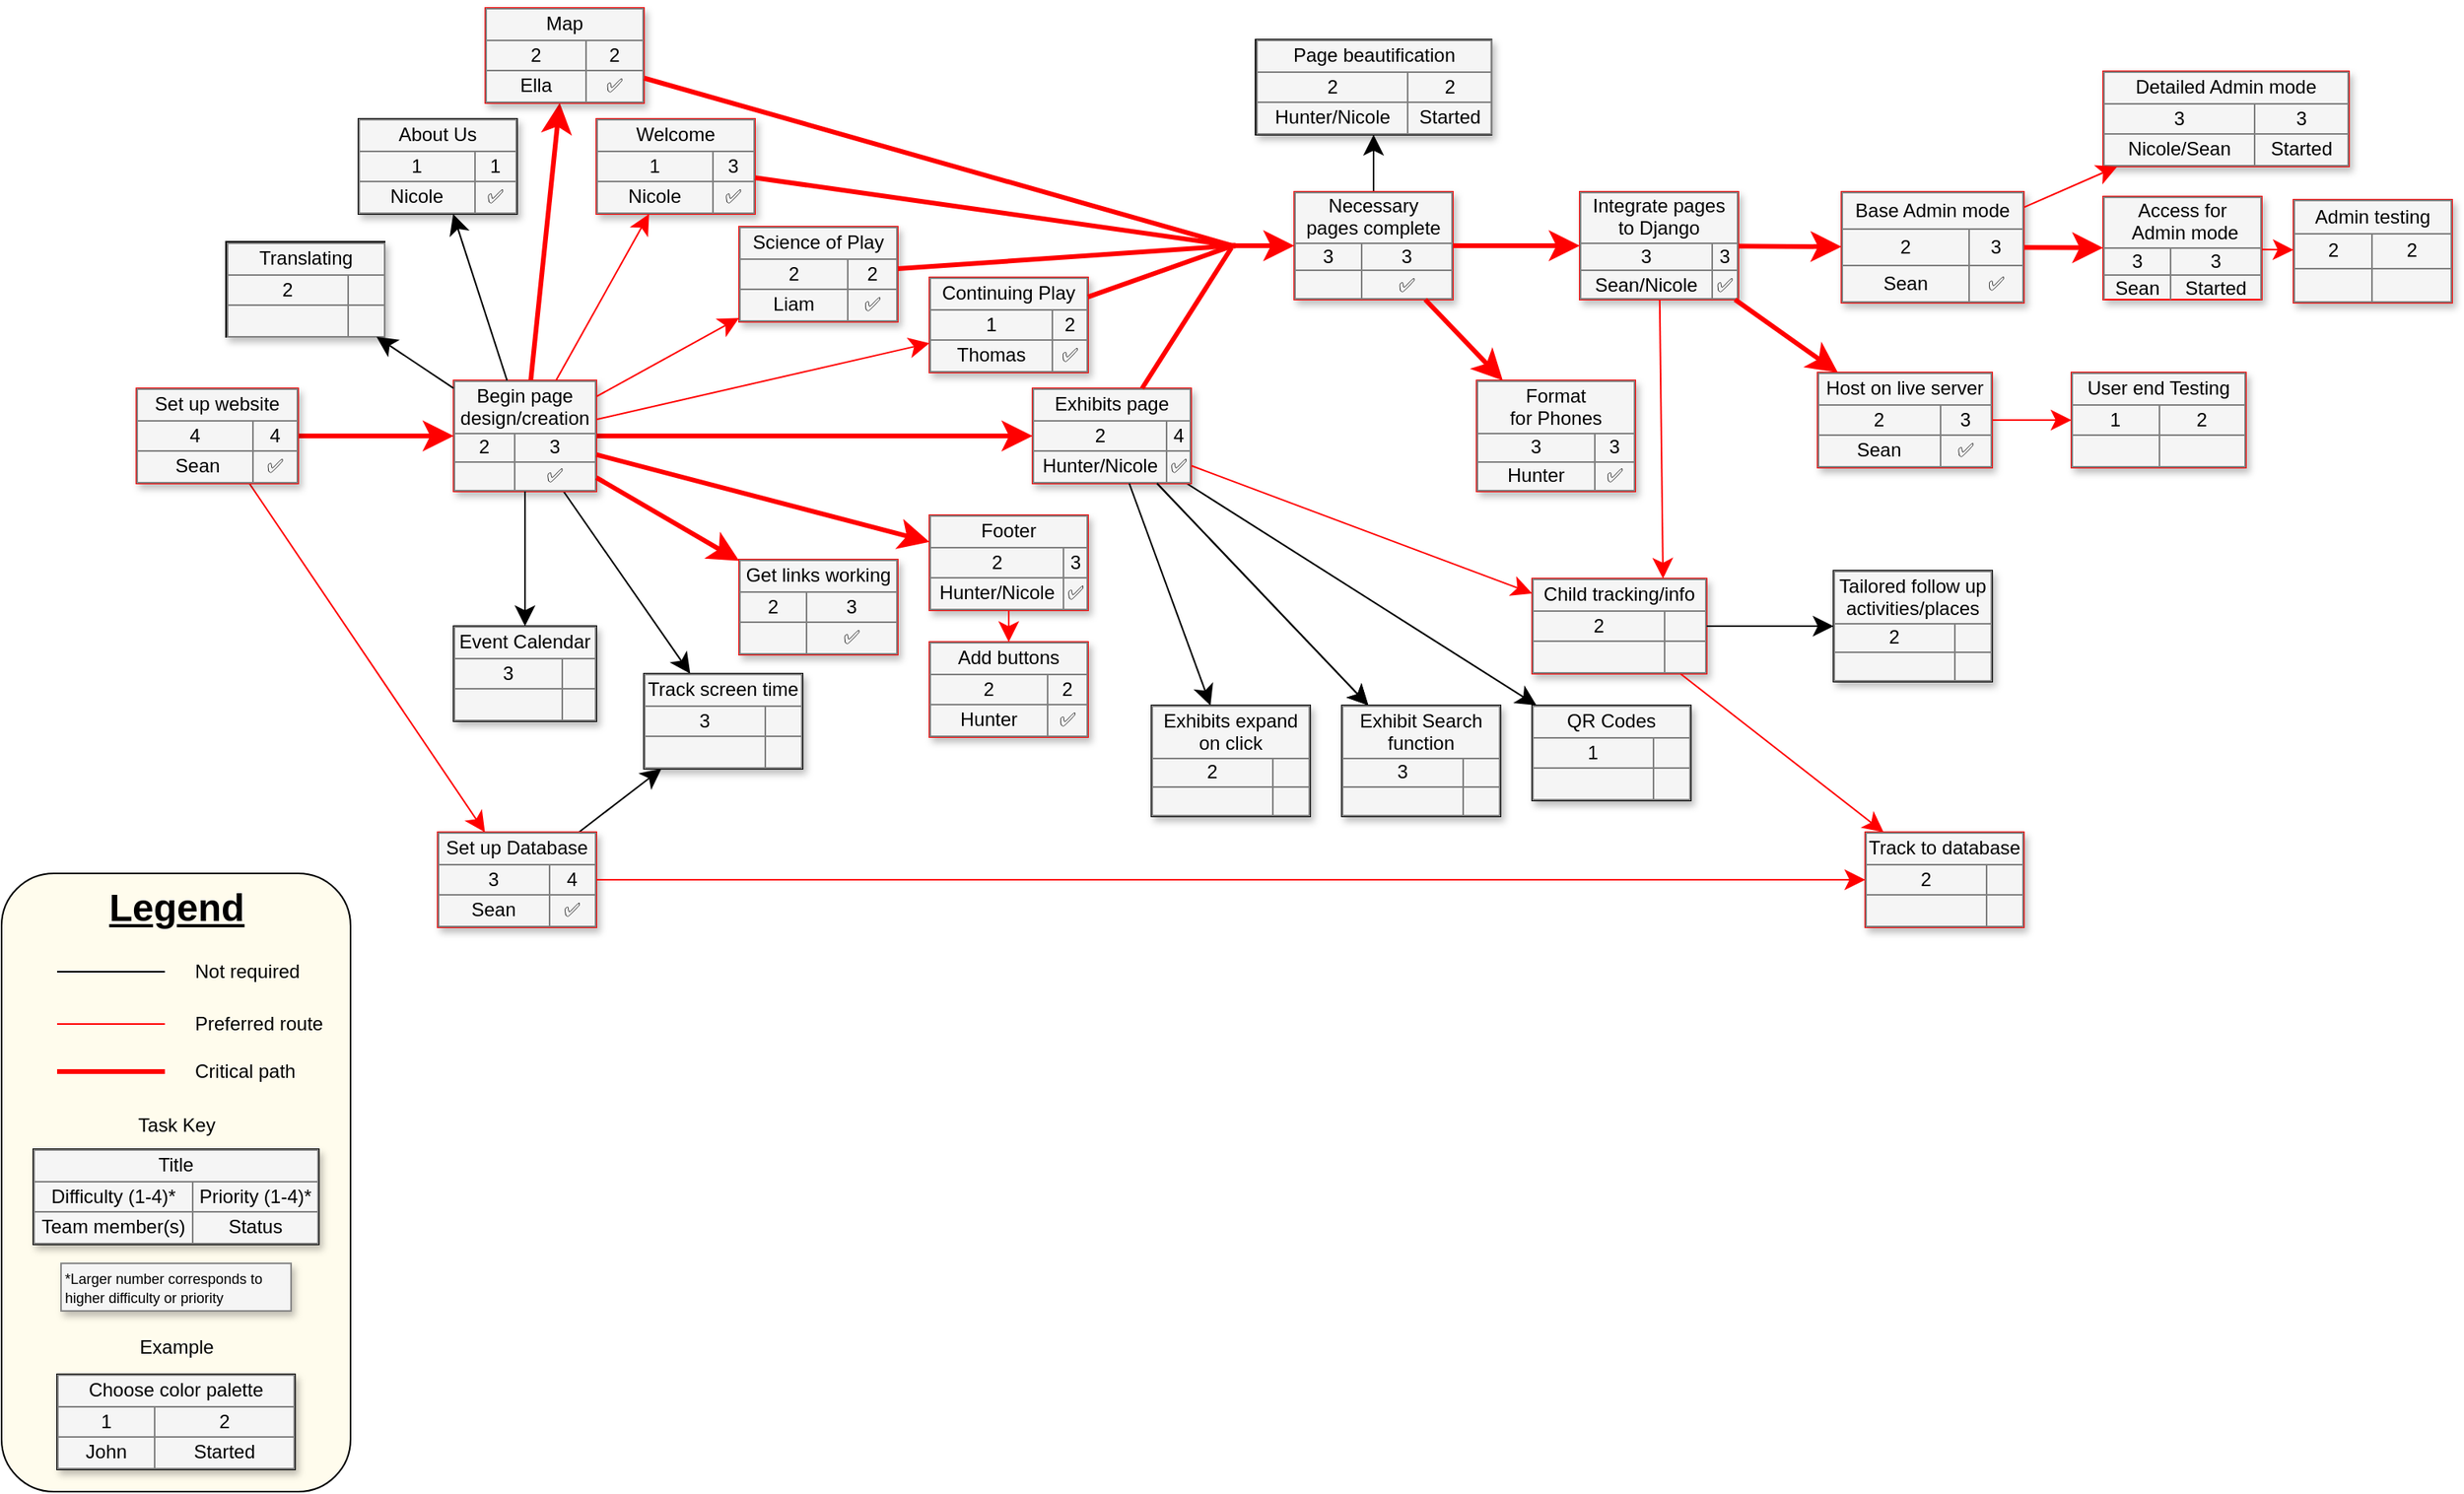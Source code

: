 <mxfile version="24.2.3" type="github">
  <diagram name="Page-1" id="J03XFwXeaJ3_T0vlT2W6">
    <mxGraphModel dx="547" dy="586" grid="1" gridSize="10" guides="1" tooltips="1" connect="1" arrows="1" fold="1" page="1" pageScale="1" pageWidth="850" pageHeight="1100" math="0" shadow="0">
      <root>
        <mxCell id="0" />
        <mxCell id="1" parent="0" />
        <mxCell id="cztaLKPqADx7str14Wku-48" value="" style="rounded=1;whiteSpace=wrap;html=1;fillColor=#FFFCED;shadow=0;" parent="1" vertex="1">
          <mxGeometry x="15" y="706" width="220" height="390" as="geometry" />
        </mxCell>
        <mxCell id="STabTnl1CdR23ZgxqfIc-59" style="edgeStyle=none;curved=1;html=1;startSize=10;endArrow=classic;endFill=1;endSize=10;strokeColor=#FF0000;strokeWidth=3;fontSize=12;" parent="1" source="STabTnl1CdR23ZgxqfIc-61" target="STabTnl1CdR23ZgxqfIc-80" edge="1">
          <mxGeometry relative="1" as="geometry" />
        </mxCell>
        <mxCell id="STabTnl1CdR23ZgxqfIc-60" style="edgeStyle=none;curved=1;html=1;startSize=10;endArrow=classic;endFill=1;endSize=10;strokeWidth=1;fontSize=12;strokeColor=#FF0000;" parent="1" source="STabTnl1CdR23ZgxqfIc-61" target="STabTnl1CdR23ZgxqfIc-83" edge="1">
          <mxGeometry relative="1" as="geometry" />
        </mxCell>
        <mxCell id="STabTnl1CdR23ZgxqfIc-61" value="&lt;table border=&quot;1&quot; width=&quot;100%&quot; style=&quot;width: 100% ; height: 100% ; border-collapse: collapse&quot;&gt;&lt;tbody&gt;&lt;tr&gt;&lt;td colspan=&quot;2&quot; align=&quot;center&quot;&gt;&lt;font style=&quot;font-size: 12px;&quot;&gt;Set up website&lt;/font&gt;&lt;/td&gt;&lt;/tr&gt;&lt;tr&gt;&lt;td align=&quot;center&quot;&gt;4&lt;/td&gt;&lt;td align=&quot;center&quot;&gt;4&lt;br&gt;&lt;/td&gt;&lt;/tr&gt;&lt;tr&gt;&lt;td align=&quot;center&quot;&gt;&amp;nbsp;Sean&lt;/td&gt;&lt;td align=&quot;center&quot;&gt;✅&lt;/td&gt;&lt;/tr&gt;&lt;/tbody&gt;&lt;/table&gt;" style="text;html=1;strokeColor=#FF0000;fillColor=#f5f5f5;overflow=fill;rounded=0;shadow=1;fontSize=12;align=center;" parent="1" vertex="1">
          <mxGeometry x="100" y="400" width="102" height="60" as="geometry" />
        </mxCell>
        <mxCell id="STabTnl1CdR23ZgxqfIc-62" style="edgeStyle=none;curved=1;html=1;startSize=10;endArrow=classic;endFill=1;endSize=10;strokeColor=#FF0000;strokeWidth=1;fontSize=12;" parent="1" edge="1">
          <mxGeometry relative="1" as="geometry">
            <mxPoint x="1512" y="970" as="targetPoint" />
          </mxGeometry>
        </mxCell>
        <mxCell id="STabTnl1CdR23ZgxqfIc-64" style="edgeStyle=none;curved=1;html=1;startSize=10;endArrow=classic;endFill=1;endSize=10;strokeColor=#FF0000;strokeWidth=1;fontSize=12;" parent="1" edge="1">
          <mxGeometry relative="1" as="geometry">
            <mxPoint x="1512" y="828" as="targetPoint" />
          </mxGeometry>
        </mxCell>
        <mxCell id="STabTnl1CdR23ZgxqfIc-67" style="edgeStyle=none;curved=1;html=1;startSize=10;endArrow=classic;endFill=1;endSize=10;strokeColor=#FF0000;strokeWidth=1;fontSize=12;" parent="1" edge="1">
          <mxGeometry relative="1" as="geometry">
            <mxPoint x="1512" y="656" as="targetPoint" />
          </mxGeometry>
        </mxCell>
        <mxCell id="STabTnl1CdR23ZgxqfIc-72" value="&lt;table border=&quot;1&quot; width=&quot;100%&quot; style=&quot;width: 100% ; height: 100% ; border-collapse: collapse&quot;&gt;&lt;tbody&gt;&lt;tr&gt;&lt;td colspan=&quot;2&quot; align=&quot;center&quot;&gt;Track screen time&lt;/td&gt;&lt;/tr&gt;&lt;tr&gt;&lt;td align=&quot;center&quot;&gt;3&lt;/td&gt;&lt;td align=&quot;center&quot;&gt;&lt;/td&gt;&lt;/tr&gt;&lt;tr&gt;&lt;td align=&quot;center&quot;&gt;&lt;/td&gt;&lt;td align=&quot;center&quot;&gt;&lt;br&gt;&lt;/td&gt;&lt;/tr&gt;&lt;/tbody&gt;&lt;/table&gt;" style="text;html=1;strokeColor=#000000;fillColor=#f5f5f5;overflow=fill;rounded=0;shadow=1;fontSize=12;align=center;" parent="1" vertex="1">
          <mxGeometry x="420" y="580" width="100" height="60" as="geometry" />
        </mxCell>
        <mxCell id="STabTnl1CdR23ZgxqfIc-73" style="edgeStyle=none;curved=1;html=1;startSize=10;endArrow=classic;endFill=1;endSize=10;strokeColor=#000000;strokeWidth=1;fontSize=12;" parent="1" source="STabTnl1CdR23ZgxqfIc-74" target="STabTnl1CdR23ZgxqfIc-96" edge="1">
          <mxGeometry relative="1" as="geometry" />
        </mxCell>
        <mxCell id="STabTnl1CdR23ZgxqfIc-74" value="&lt;table border=&quot;1&quot; width=&quot;100%&quot; style=&quot;width: 100% ; height: 100% ; border-collapse: collapse&quot;&gt;&lt;tbody&gt;&lt;tr&gt;&lt;td colspan=&quot;2&quot; align=&quot;center&quot;&gt;Exhibits page&lt;/td&gt;&lt;/tr&gt;&lt;tr&gt;&lt;td align=&quot;center&quot;&gt;2&lt;/td&gt;&lt;td align=&quot;center&quot;&gt;4&lt;/td&gt;&lt;/tr&gt;&lt;tr&gt;&lt;td align=&quot;center&quot;&gt;Hunter/Nicole&lt;/td&gt;&lt;td align=&quot;center&quot;&gt;✅&lt;br&gt;&lt;/td&gt;&lt;/tr&gt;&lt;/tbody&gt;&lt;/table&gt;" style="text;html=1;strokeColor=#FF0000;fillColor=#f5f5f5;overflow=fill;rounded=0;shadow=1;fontSize=12;align=center;" parent="1" vertex="1">
          <mxGeometry x="665" y="400" width="100" height="60" as="geometry" />
        </mxCell>
        <mxCell id="STabTnl1CdR23ZgxqfIc-75" value="&lt;table border=&quot;1&quot; width=&quot;100%&quot; style=&quot;width: 100% ; height: 100% ; border-collapse: collapse&quot;&gt;&lt;tbody&gt;&lt;tr&gt;&lt;td colspan=&quot;2&quot; align=&quot;center&quot;&gt;Access for&lt;br&gt;&amp;nbsp;Admin mode&lt;br&gt;&lt;/td&gt;&lt;/tr&gt;&lt;tr&gt;&lt;td align=&quot;center&quot;&gt;3&lt;br&gt;&lt;/td&gt;&lt;td align=&quot;center&quot;&gt;3&lt;br&gt;&lt;/td&gt;&lt;/tr&gt;&lt;tr&gt;&lt;td align=&quot;center&quot;&gt;Sean&lt;/td&gt;&lt;td align=&quot;center&quot;&gt;Started&lt;br&gt;&lt;/td&gt;&lt;/tr&gt;&lt;/tbody&gt;&lt;/table&gt;" style="text;html=1;strokeColor=#FF0000;fillColor=#f5f5f5;overflow=fill;rounded=0;shadow=1;fontSize=12;align=center;" parent="1" vertex="1">
          <mxGeometry x="1340" y="279" width="100" height="65" as="geometry" />
        </mxCell>
        <mxCell id="STabTnl1CdR23ZgxqfIc-76" style="edgeStyle=none;curved=1;html=1;startSize=10;endArrow=classic;endFill=1;endSize=10;strokeColor=#FF0000;strokeWidth=3;fontSize=12;" parent="1" source="STabTnl1CdR23ZgxqfIc-80" target="STabTnl1CdR23ZgxqfIc-85" edge="1">
          <mxGeometry relative="1" as="geometry" />
        </mxCell>
        <mxCell id="STabTnl1CdR23ZgxqfIc-77" style="edgeStyle=none;curved=1;html=1;startSize=10;endArrow=classic;endFill=1;endSize=10;strokeColor=#FF0000;strokeWidth=3;fontSize=12;" parent="1" source="STabTnl1CdR23ZgxqfIc-80" target="STabTnl1CdR23ZgxqfIc-74" edge="1">
          <mxGeometry relative="1" as="geometry">
            <mxPoint x="527" y="797.751" as="sourcePoint" />
          </mxGeometry>
        </mxCell>
        <mxCell id="STabTnl1CdR23ZgxqfIc-79" style="edgeStyle=none;curved=1;html=1;startSize=10;endArrow=classic;endFill=1;endSize=10;strokeWidth=1;fontSize=12;strokeColor=#000000;" parent="1" source="STabTnl1CdR23ZgxqfIc-80" target="STabTnl1CdR23ZgxqfIc-72" edge="1">
          <mxGeometry relative="1" as="geometry" />
        </mxCell>
        <mxCell id="STabTnl1CdR23ZgxqfIc-80" value="&lt;table border=&quot;1&quot; width=&quot;100%&quot; style=&quot;width: 100% ; height: 100% ; border-collapse: collapse&quot;&gt;&lt;tbody&gt;&lt;tr&gt;&lt;td colspan=&quot;2&quot; align=&quot;center&quot;&gt;Begin page &lt;br&gt;design/creation&lt;/td&gt;&lt;/tr&gt;&lt;tr&gt;&lt;td align=&quot;center&quot;&gt;2&lt;br&gt;&lt;/td&gt;&lt;td align=&quot;center&quot;&gt;3&lt;br&gt;&lt;/td&gt;&lt;/tr&gt;&lt;tr&gt;&lt;td align=&quot;center&quot;&gt;&lt;/td&gt;&lt;td align=&quot;center&quot;&gt;✅&lt;br&gt;&lt;/td&gt;&lt;/tr&gt;&lt;/tbody&gt;&lt;/table&gt;" style="text;html=1;strokeColor=#FF0000;fillColor=#f5f5f5;overflow=fill;rounded=0;shadow=1;fontSize=12;align=center;" parent="1" vertex="1">
          <mxGeometry x="300" y="395" width="90" height="70" as="geometry" />
        </mxCell>
        <mxCell id="STabTnl1CdR23ZgxqfIc-82" style="edgeStyle=none;curved=1;html=1;startSize=10;endArrow=classic;endFill=1;endSize=10;strokeWidth=1;fontSize=12;strokeColor=#000000;" parent="1" source="STabTnl1CdR23ZgxqfIc-83" target="STabTnl1CdR23ZgxqfIc-72" edge="1">
          <mxGeometry relative="1" as="geometry" />
        </mxCell>
        <mxCell id="STabTnl1CdR23ZgxqfIc-83" value="&lt;table border=&quot;1&quot; width=&quot;100%&quot; style=&quot;width: 100% ; height: 100% ; border-collapse: collapse&quot;&gt;&lt;tbody&gt;&lt;tr&gt;&lt;td colspan=&quot;2&quot; align=&quot;center&quot;&gt;Set up Database&lt;/td&gt;&lt;/tr&gt;&lt;tr&gt;&lt;td align=&quot;center&quot;&gt;3&lt;/td&gt;&lt;td align=&quot;center&quot;&gt;4&lt;br&gt;&lt;/td&gt;&lt;/tr&gt;&lt;tr&gt;&lt;td align=&quot;center&quot;&gt;Sean&lt;br&gt;&lt;/td&gt;&lt;td align=&quot;center&quot;&gt;✅&lt;/td&gt;&lt;/tr&gt;&lt;/tbody&gt;&lt;/table&gt;" style="text;html=1;strokeColor=#FF0000;fillColor=#f5f5f5;overflow=fill;rounded=0;shadow=1;fontSize=12;align=center;" parent="1" vertex="1">
          <mxGeometry x="290" y="680" width="100" height="60" as="geometry" />
        </mxCell>
        <mxCell id="STabTnl1CdR23ZgxqfIc-84" style="edgeStyle=none;curved=1;html=1;startSize=10;endArrow=classic;endFill=1;endSize=10;strokeColor=#000000;strokeWidth=1;fontSize=12;" parent="1" source="cztaLKPqADx7str14Wku-7" target="STabTnl1CdR23ZgxqfIc-94" edge="1">
          <mxGeometry relative="1" as="geometry" />
        </mxCell>
        <mxCell id="STabTnl1CdR23ZgxqfIc-85" value="&lt;table border=&quot;1&quot; width=&quot;100%&quot; style=&quot;width: 100% ; height: 100% ; border-collapse: collapse&quot;&gt;&lt;tbody&gt;&lt;tr&gt;&lt;td colspan=&quot;2&quot; align=&quot;center&quot;&gt;Map&lt;br&gt;&lt;/td&gt;&lt;/tr&gt;&lt;tr&gt;&lt;td align=&quot;center&quot;&gt;2&lt;/td&gt;&lt;td align=&quot;center&quot;&gt;2&lt;/td&gt;&lt;/tr&gt;&lt;tr&gt;&lt;td align=&quot;center&quot;&gt;Ella&lt;/td&gt;&lt;td align=&quot;center&quot;&gt;✅&lt;br&gt;&lt;/td&gt;&lt;/tr&gt;&lt;/tbody&gt;&lt;/table&gt;" style="text;html=1;strokeColor=#FF0000;fillColor=#f5f5f5;overflow=fill;rounded=0;shadow=1;fontSize=12;align=center;" parent="1" vertex="1">
          <mxGeometry x="320" y="160" width="100" height="60" as="geometry" />
        </mxCell>
        <mxCell id="STabTnl1CdR23ZgxqfIc-89" value="&lt;table border=&quot;1&quot; width=&quot;100%&quot; style=&quot;width: 100% ; height: 100% ; border-collapse: collapse&quot;&gt;&lt;tbody&gt;&lt;tr&gt;&lt;td colspan=&quot;2&quot; align=&quot;center&quot;&gt;Base Admin mode&lt;br&gt;&lt;/td&gt;&lt;/tr&gt;&lt;tr&gt;&lt;td align=&quot;center&quot;&gt;2&lt;br&gt;&lt;/td&gt;&lt;td align=&quot;center&quot;&gt;3&lt;/td&gt;&lt;/tr&gt;&lt;tr&gt;&lt;td align=&quot;center&quot;&gt;Sean&lt;br&gt;&lt;/td&gt;&lt;td align=&quot;center&quot;&gt;✅&lt;/td&gt;&lt;/tr&gt;&lt;/tbody&gt;&lt;/table&gt;" style="text;html=1;strokeColor=#FF0000;fillColor=#f5f5f5;overflow=fill;rounded=0;shadow=1;fontSize=12;align=center;" parent="1" vertex="1">
          <mxGeometry x="1175" y="276" width="115" height="70" as="geometry" />
        </mxCell>
        <mxCell id="STabTnl1CdR23ZgxqfIc-94" value="&lt;table border=&quot;1&quot; width=&quot;100%&quot; style=&quot;width: 100% ; height: 100% ; border-collapse: collapse&quot;&gt;&lt;tbody&gt;&lt;tr&gt;&lt;td colspan=&quot;2&quot; align=&quot;center&quot;&gt;&lt;font style=&quot;font-size: 12px&quot;&gt;Page beautification&lt;/font&gt;&lt;/td&gt;&lt;/tr&gt;&lt;tr&gt;&lt;td align=&quot;center&quot;&gt;2&lt;/td&gt;&lt;td align=&quot;center&quot;&gt;2&lt;/td&gt;&lt;/tr&gt;&lt;tr&gt;&lt;td align=&quot;center&quot;&gt;Hunter/Nicole&lt;/td&gt;&lt;td align=&quot;center&quot;&gt;Started&lt;br&gt;&lt;/td&gt;&lt;/tr&gt;&lt;/tbody&gt;&lt;/table&gt;" style="text;html=1;strokeColor=#000000;fillColor=#f5f5f5;overflow=fill;rounded=0;shadow=1;fontSize=12;align=center;" parent="1" vertex="1">
          <mxGeometry x="805.63" y="180" width="148.75" height="60" as="geometry" />
        </mxCell>
        <mxCell id="STabTnl1CdR23ZgxqfIc-96" value="&lt;table border=&quot;1&quot; width=&quot;100%&quot; style=&quot;width: 100% ; height: 100% ; border-collapse: collapse&quot;&gt;&lt;tbody&gt;&lt;tr&gt;&lt;td colspan=&quot;2&quot; align=&quot;center&quot;&gt;QR Codes&lt;/td&gt;&lt;/tr&gt;&lt;tr&gt;&lt;td align=&quot;center&quot;&gt;1&lt;/td&gt;&lt;td align=&quot;center&quot;&gt;&lt;br&gt;&lt;/td&gt;&lt;/tr&gt;&lt;tr&gt;&lt;td align=&quot;center&quot;&gt;&lt;/td&gt;&lt;td align=&quot;center&quot;&gt;&lt;br&gt;&lt;/td&gt;&lt;/tr&gt;&lt;/tbody&gt;&lt;/table&gt;" style="text;html=1;strokeColor=#000000;fillColor=#f5f5f5;overflow=fill;rounded=0;shadow=1;fontSize=12;align=center;" parent="1" vertex="1">
          <mxGeometry x="980" y="600" width="100" height="60" as="geometry" />
        </mxCell>
        <mxCell id="STabTnl1CdR23ZgxqfIc-99" style="edgeStyle=none;curved=1;html=1;startSize=10;endArrow=classic;endFill=1;endSize=10;strokeWidth=1;fontSize=12;" parent="1" edge="1">
          <mxGeometry relative="1" as="geometry">
            <mxPoint x="1012" y="1000" as="sourcePoint" />
          </mxGeometry>
        </mxCell>
        <mxCell id="STabTnl1CdR23ZgxqfIc-101" style="edgeStyle=none;curved=1;html=1;startSize=10;endArrow=classic;endFill=1;endSize=10;strokeWidth=1;fontSize=12;" parent="1" edge="1">
          <mxGeometry relative="1" as="geometry">
            <mxPoint x="1325" y="1000" as="sourcePoint" />
          </mxGeometry>
        </mxCell>
        <mxCell id="STabTnl1CdR23ZgxqfIc-109" value="" style="line;strokeWidth=1;html=1;rounded=1;fontSize=12;align=center;verticalAlign=middle;strokeColor=#FF0000;endFill=1;endArrow=classic;endSize=10;startSize=10;" parent="1" vertex="1">
          <mxGeometry x="50" y="796" width="68" height="10" as="geometry" />
        </mxCell>
        <mxCell id="STabTnl1CdR23ZgxqfIc-110" value="Preferred route" style="text;html=1;strokeColor=none;fillColor=none;align=left;verticalAlign=middle;whiteSpace=wrap;rounded=0;shadow=1;fontSize=12;" parent="1" vertex="1">
          <mxGeometry x="135" y="791" width="143" height="20" as="geometry" />
        </mxCell>
        <mxCell id="STabTnl1CdR23ZgxqfIc-114" value="&lt;table border=&quot;1&quot; width=&quot;100%&quot; style=&quot;width: 100% ; height: 100% ; border-collapse: collapse&quot;&gt;&lt;tbody&gt;&lt;tr&gt;&lt;td colspan=&quot;2&quot; align=&quot;center&quot;&gt;Child tracking/info&lt;/td&gt;&lt;/tr&gt;&lt;tr&gt;&lt;td align=&quot;center&quot;&gt;2&lt;/td&gt;&lt;td align=&quot;center&quot;&gt;&lt;br&gt;&lt;/td&gt;&lt;/tr&gt;&lt;tr&gt;&lt;td align=&quot;center&quot;&gt;&lt;/td&gt;&lt;td align=&quot;center&quot;&gt;&lt;br&gt;&lt;/td&gt;&lt;/tr&gt;&lt;/tbody&gt;&lt;/table&gt;" style="text;html=1;strokeColor=#FF0000;fillColor=#f5f5f5;overflow=fill;rounded=0;shadow=1;fontSize=12;align=center;" parent="1" vertex="1">
          <mxGeometry x="980" y="520" width="110" height="60" as="geometry" />
        </mxCell>
        <mxCell id="STabTnl1CdR23ZgxqfIc-116" value="&lt;table border=&quot;1&quot; width=&quot;100%&quot; style=&quot;width: 100% ; height: 100% ; border-collapse: collapse&quot;&gt;&lt;tbody&gt;&lt;tr&gt;&lt;td colspan=&quot;2&quot; align=&quot;center&quot;&gt;Tailored follow up &lt;br&gt;activities/places&lt;/td&gt;&lt;/tr&gt;&lt;tr&gt;&lt;td align=&quot;center&quot;&gt;2&lt;/td&gt;&lt;td align=&quot;center&quot;&gt;&lt;br&gt;&lt;/td&gt;&lt;/tr&gt;&lt;tr&gt;&lt;td align=&quot;center&quot;&gt;&lt;/td&gt;&lt;td align=&quot;center&quot;&gt;&lt;br&gt;&lt;/td&gt;&lt;/tr&gt;&lt;/tbody&gt;&lt;/table&gt;" style="text;html=1;strokeColor=#000000;fillColor=#f5f5f5;overflow=fill;rounded=0;shadow=1;fontSize=12;align=center;" parent="1" vertex="1">
          <mxGeometry x="1170" y="515" width="100" height="70" as="geometry" />
        </mxCell>
        <mxCell id="STabTnl1CdR23ZgxqfIc-117" style="edgeStyle=none;curved=1;html=1;startSize=10;endArrow=classic;endFill=1;endSize=10;strokeColor=#000000;strokeWidth=1;fontSize=12;" parent="1" source="STabTnl1CdR23ZgxqfIc-114" target="STabTnl1CdR23ZgxqfIc-116" edge="1">
          <mxGeometry relative="1" as="geometry">
            <mxPoint x="1036.5" y="702" as="sourcePoint" />
            <mxPoint x="1096.5" y="703" as="targetPoint" />
          </mxGeometry>
        </mxCell>
        <mxCell id="STabTnl1CdR23ZgxqfIc-124" style="edgeStyle=none;curved=1;html=1;startSize=10;endArrow=classic;endFill=1;endSize=10;strokeColor=#FF0000;strokeWidth=1;fontSize=12;" parent="1" source="STabTnl1CdR23ZgxqfIc-83" target="STabTnl1CdR23ZgxqfIc-125" edge="1">
          <mxGeometry relative="1" as="geometry">
            <mxPoint x="670" y="820" as="sourcePoint" />
            <mxPoint x="753" y="858" as="targetPoint" />
          </mxGeometry>
        </mxCell>
        <mxCell id="STabTnl1CdR23ZgxqfIc-125" value="&lt;table border=&quot;1&quot; width=&quot;100%&quot; style=&quot;width: 100% ; height: 100% ; border-collapse: collapse&quot;&gt;&lt;tbody&gt;&lt;tr&gt;&lt;td colspan=&quot;2&quot; align=&quot;center&quot;&gt;Track to database&lt;/td&gt;&lt;/tr&gt;&lt;tr&gt;&lt;td align=&quot;center&quot;&gt;2&lt;/td&gt;&lt;td align=&quot;center&quot;&gt;&lt;br&gt;&lt;/td&gt;&lt;/tr&gt;&lt;tr&gt;&lt;td align=&quot;center&quot;&gt;&lt;/td&gt;&lt;td align=&quot;center&quot;&gt;&lt;br&gt;&lt;/td&gt;&lt;/tr&gt;&lt;/tbody&gt;&lt;/table&gt;" style="text;html=1;strokeColor=#FF0000;fillColor=#f5f5f5;overflow=fill;rounded=0;shadow=1;fontSize=12;align=center;" parent="1" vertex="1">
          <mxGeometry x="1190" y="680" width="100" height="60" as="geometry" />
        </mxCell>
        <mxCell id="STabTnl1CdR23ZgxqfIc-126" style="edgeStyle=none;curved=1;html=1;startSize=10;endArrow=classic;endFill=1;endSize=10;strokeColor=#FF0000;strokeWidth=1;fontSize=12;" parent="1" source="STabTnl1CdR23ZgxqfIc-114" target="STabTnl1CdR23ZgxqfIc-125" edge="1">
          <mxGeometry relative="1" as="geometry">
            <mxPoint x="570" y="810" as="sourcePoint" />
            <mxPoint x="920" y="818" as="targetPoint" />
          </mxGeometry>
        </mxCell>
        <mxCell id="STabTnl1CdR23ZgxqfIc-128" value="&lt;table border=&quot;1&quot; width=&quot;100%&quot; style=&quot;width: 100% ; height: 100% ; border-collapse: collapse&quot;&gt;&lt;tbody&gt;&lt;tr&gt;&lt;td colspan=&quot;2&quot; align=&quot;center&quot;&gt;Welcome&lt;/td&gt;&lt;/tr&gt;&lt;tr&gt;&lt;td align=&quot;center&quot;&gt;1&lt;/td&gt;&lt;td align=&quot;center&quot;&gt;3&lt;/td&gt;&lt;/tr&gt;&lt;tr&gt;&lt;td align=&quot;center&quot;&gt;Nicole&lt;/td&gt;&lt;td align=&quot;center&quot;&gt;✅&lt;br&gt;&lt;/td&gt;&lt;/tr&gt;&lt;/tbody&gt;&lt;/table&gt;" style="text;html=1;strokeColor=#FF0000;fillColor=#f5f5f5;overflow=fill;rounded=0;shadow=1;fontSize=12;align=center;" parent="1" vertex="1">
          <mxGeometry x="390" y="230" width="100" height="60" as="geometry" />
        </mxCell>
        <mxCell id="STabTnl1CdR23ZgxqfIc-129" value="&lt;table border=&quot;1&quot; width=&quot;100%&quot; style=&quot;width: 100% ; height: 100% ; border-collapse: collapse&quot;&gt;&lt;tbody&gt;&lt;tr&gt;&lt;td colspan=&quot;2&quot; align=&quot;center&quot;&gt;About Us&lt;/td&gt;&lt;/tr&gt;&lt;tr&gt;&lt;td align=&quot;center&quot;&gt;1&lt;/td&gt;&lt;td align=&quot;center&quot;&gt;1&lt;/td&gt;&lt;/tr&gt;&lt;tr&gt;&lt;td align=&quot;center&quot;&gt;Nicole&lt;br&gt;&lt;/td&gt;&lt;td align=&quot;center&quot;&gt;✅&lt;/td&gt;&lt;/tr&gt;&lt;/tbody&gt;&lt;/table&gt;" style="text;html=1;strokeColor=#000000;fillColor=#f5f5f5;overflow=fill;rounded=0;shadow=1;fontSize=12;align=center;" parent="1" vertex="1">
          <mxGeometry x="240" y="230" width="100" height="60" as="geometry" />
        </mxCell>
        <mxCell id="STabTnl1CdR23ZgxqfIc-130" value="&lt;table border=&quot;1&quot; width=&quot;100%&quot; style=&quot;width: 100% ; height: 100% ; border-collapse: collapse&quot;&gt;&lt;tbody&gt;&lt;tr&gt;&lt;td colspan=&quot;2&quot; align=&quot;center&quot;&gt;Science of Play&lt;/td&gt;&lt;/tr&gt;&lt;tr&gt;&lt;td align=&quot;center&quot;&gt;2&lt;/td&gt;&lt;td align=&quot;center&quot;&gt;2&lt;/td&gt;&lt;/tr&gt;&lt;tr&gt;&lt;td align=&quot;center&quot;&gt;Liam&lt;/td&gt;&lt;td align=&quot;center&quot;&gt;✅&lt;/td&gt;&lt;/tr&gt;&lt;/tbody&gt;&lt;/table&gt;" style="text;html=1;strokeColor=#FF0000;fillColor=#f5f5f5;overflow=fill;rounded=0;shadow=1;fontSize=12;align=center;" parent="1" vertex="1">
          <mxGeometry x="480" y="298" width="100" height="60" as="geometry" />
        </mxCell>
        <mxCell id="STabTnl1CdR23ZgxqfIc-131" style="edgeStyle=none;curved=1;html=1;startSize=10;endArrow=classic;endFill=1;endSize=10;strokeColor=#FF0000;strokeWidth=1;fontSize=12;" parent="1" source="STabTnl1CdR23ZgxqfIc-80" target="STabTnl1CdR23ZgxqfIc-128" edge="1">
          <mxGeometry relative="1" as="geometry">
            <mxPoint x="560" y="382" as="sourcePoint" />
            <mxPoint x="830" y="260" as="targetPoint" />
          </mxGeometry>
        </mxCell>
        <mxCell id="STabTnl1CdR23ZgxqfIc-132" style="edgeStyle=none;curved=1;html=1;startSize=10;endArrow=classic;endFill=1;endSize=10;strokeColor=#FF0000;strokeWidth=1;fontSize=12;" parent="1" source="STabTnl1CdR23ZgxqfIc-80" target="STabTnl1CdR23ZgxqfIc-130" edge="1">
          <mxGeometry relative="1" as="geometry">
            <mxPoint x="640" y="412" as="sourcePoint" />
            <mxPoint x="910" y="290" as="targetPoint" />
          </mxGeometry>
        </mxCell>
        <mxCell id="STabTnl1CdR23ZgxqfIc-133" style="edgeStyle=none;curved=1;html=1;startSize=10;endArrow=classic;endFill=1;endSize=10;strokeColor=#000000;strokeWidth=1;fontSize=12;" parent="1" source="STabTnl1CdR23ZgxqfIc-80" target="STabTnl1CdR23ZgxqfIc-129" edge="1">
          <mxGeometry relative="1" as="geometry">
            <mxPoint x="631" y="432" as="sourcePoint" />
            <mxPoint x="901" y="310" as="targetPoint" />
          </mxGeometry>
        </mxCell>
        <mxCell id="STabTnl1CdR23ZgxqfIc-135" value="&lt;table border=&quot;1&quot; width=&quot;100%&quot; style=&quot;width: 100% ; height: 100% ; border-collapse: collapse&quot;&gt;&lt;tbody&gt;&lt;tr&gt;&lt;td colspan=&quot;2&quot; align=&quot;center&quot;&gt;Choose color palette&lt;br&gt;&lt;/td&gt;&lt;/tr&gt;&lt;tr&gt;&lt;td align=&quot;center&quot;&gt;&lt;font style=&quot;font-size: 12px;&quot;&gt;1&lt;/font&gt;&lt;/td&gt;&lt;td align=&quot;center&quot;&gt;2&lt;/td&gt;&lt;/tr&gt;&lt;tr&gt;&lt;td align=&quot;center&quot;&gt;John&lt;/td&gt;&lt;td align=&quot;center&quot;&gt;Started&lt;/td&gt;&lt;/tr&gt;&lt;/tbody&gt;&lt;/table&gt;" style="text;html=1;strokeColor=#000000;fillColor=#f5f5f5;overflow=fill;rounded=0;shadow=1;fontSize=12;align=center;" parent="1" vertex="1">
          <mxGeometry x="50" y="1022" width="150" height="60" as="geometry" />
        </mxCell>
        <mxCell id="STabTnl1CdR23ZgxqfIc-136" value="&lt;table border=&quot;1&quot; width=&quot;100%&quot; style=&quot;width: 100% ; height: 100% ; border-collapse: collapse&quot;&gt;&lt;tbody&gt;&lt;tr&gt;&lt;td colspan=&quot;2&quot; align=&quot;center&quot;&gt;&lt;font style=&quot;font-size: 12px;&quot;&gt;Title&lt;/font&gt;&lt;/td&gt;&lt;/tr&gt;&lt;tr&gt;&lt;td align=&quot;center&quot;&gt;Difficulty (1-4)*&lt;/td&gt;&lt;td align=&quot;center&quot;&gt;Priority (1-4)*&lt;br&gt;&lt;/td&gt;&lt;/tr&gt;&lt;tr&gt;&lt;td align=&quot;center&quot;&gt;Team member(s)&lt;br&gt;&lt;/td&gt;&lt;td align=&quot;center&quot;&gt;Status&lt;/td&gt;&lt;/tr&gt;&lt;/tbody&gt;&lt;/table&gt;" style="text;html=1;strokeColor=#000000;fillColor=#f5f5f5;overflow=fill;rounded=0;shadow=1;fontSize=12;align=center;" parent="1" vertex="1">
          <mxGeometry x="35" y="880" width="180" height="60" as="geometry" />
        </mxCell>
        <mxCell id="STabTnl1CdR23ZgxqfIc-140" value="" style="line;strokeWidth=3;html=1;rounded=1;fontSize=12;align=center;verticalAlign=middle;strokeColor=#FF0000;endFill=1;endArrow=classic;endSize=10;startSize=10;" parent="1" vertex="1">
          <mxGeometry x="50" y="826" width="68" height="10" as="geometry" />
        </mxCell>
        <mxCell id="STabTnl1CdR23ZgxqfIc-141" value="Critical path" style="text;html=1;strokeColor=none;fillColor=none;align=left;verticalAlign=middle;whiteSpace=wrap;rounded=0;shadow=1;fontSize=12;" parent="1" vertex="1">
          <mxGeometry x="135" y="821" width="143" height="20" as="geometry" />
        </mxCell>
        <mxCell id="STabTnl1CdR23ZgxqfIc-142" value="Task Key" style="text;html=1;align=center;verticalAlign=middle;resizable=0;points=[];autosize=1;strokeColor=none;fillColor=none;" parent="1" vertex="1">
          <mxGeometry x="90" y="850" width="70" height="30" as="geometry" />
        </mxCell>
        <mxCell id="STabTnl1CdR23ZgxqfIc-143" value="&lt;div&gt;Example&lt;/div&gt;" style="text;html=1;align=center;verticalAlign=middle;resizable=0;points=[];autosize=1;strokeColor=none;fillColor=none;" parent="1" vertex="1">
          <mxGeometry x="90" y="990" width="70" height="30" as="geometry" />
        </mxCell>
        <mxCell id="STabTnl1CdR23ZgxqfIc-144" value="&lt;font style=&quot;font-size: 24px;&quot;&gt;&lt;b style=&quot;&quot;&gt;&lt;u style=&quot;&quot;&gt;Legend&lt;/u&gt;&lt;/b&gt;&lt;/font&gt;" style="text;html=1;align=center;verticalAlign=middle;resizable=0;points=[];autosize=1;strokeColor=none;fillColor=none;" parent="1" vertex="1">
          <mxGeometry x="70" y="708" width="110" height="40" as="geometry" />
        </mxCell>
        <mxCell id="p2msKfVMwvJ68Cgiwytm-2" style="edgeStyle=none;curved=1;html=1;startSize=10;endArrow=classic;endFill=1;endSize=10;strokeColor=#000000;strokeWidth=1;fontSize=12;" parent="1" source="STabTnl1CdR23ZgxqfIc-74" target="p2msKfVMwvJ68Cgiwytm-1" edge="1">
          <mxGeometry relative="1" as="geometry">
            <mxPoint x="1022" y="611" as="sourcePoint" />
            <mxPoint x="1160" y="649" as="targetPoint" />
          </mxGeometry>
        </mxCell>
        <mxCell id="p2msKfVMwvJ68Cgiwytm-3" value="&lt;table border=&quot;1&quot; width=&quot;100%&quot; style=&quot;width: 100% ; height: 100% ; border-collapse: collapse&quot;&gt;&lt;tbody&gt;&lt;tr&gt;&lt;td colspan=&quot;2&quot; align=&quot;center&quot;&gt;Event Calendar&lt;/td&gt;&lt;/tr&gt;&lt;tr&gt;&lt;td align=&quot;center&quot;&gt;3&lt;/td&gt;&lt;td align=&quot;center&quot;&gt;&lt;/td&gt;&lt;/tr&gt;&lt;tr&gt;&lt;td align=&quot;center&quot;&gt;&lt;/td&gt;&lt;td align=&quot;center&quot;&gt;&lt;br&gt;&lt;/td&gt;&lt;/tr&gt;&lt;/tbody&gt;&lt;/table&gt;" style="text;html=1;strokeColor=#000000;fillColor=#f5f5f5;overflow=fill;rounded=0;shadow=1;fontSize=12;align=center;" parent="1" vertex="1">
          <mxGeometry x="300" y="550" width="90" height="60" as="geometry" />
        </mxCell>
        <mxCell id="p2msKfVMwvJ68Cgiwytm-4" style="edgeStyle=none;curved=1;html=1;startSize=10;endArrow=classic;endFill=1;endSize=10;strokeColor=#000000;strokeWidth=1;fontSize=12;" parent="1" source="STabTnl1CdR23ZgxqfIc-80" target="p2msKfVMwvJ68Cgiwytm-3" edge="1">
          <mxGeometry relative="1" as="geometry">
            <mxPoint x="441" y="530" as="sourcePoint" />
            <mxPoint x="635" y="569" as="targetPoint" />
          </mxGeometry>
        </mxCell>
        <mxCell id="p2msKfVMwvJ68Cgiwytm-5" value="&lt;table border=&quot;1&quot; width=&quot;100%&quot; style=&quot;width: 100% ; height: 100% ; border-collapse: collapse&quot;&gt;&lt;tbody&gt;&lt;tr&gt;&lt;td colspan=&quot;2&quot; align=&quot;center&quot;&gt;Translating&lt;/td&gt;&lt;/tr&gt;&lt;tr&gt;&lt;td align=&quot;center&quot;&gt;2&lt;/td&gt;&lt;td align=&quot;center&quot;&gt;&lt;/td&gt;&lt;/tr&gt;&lt;tr&gt;&lt;td align=&quot;center&quot;&gt;&lt;/td&gt;&lt;td align=&quot;center&quot;&gt;&lt;br&gt;&lt;/td&gt;&lt;/tr&gt;&lt;/tbody&gt;&lt;/table&gt;" style="text;html=1;strokeColor=#000000;fillColor=#f5f5f5;overflow=fill;rounded=0;shadow=1;fontSize=12;align=center;" parent="1" vertex="1">
          <mxGeometry x="156.5" y="307.5" width="100" height="60" as="geometry" />
        </mxCell>
        <mxCell id="p2msKfVMwvJ68Cgiwytm-6" style="edgeStyle=none;curved=1;html=1;startSize=10;endArrow=classic;endFill=1;endSize=10;strokeColor=#000000;strokeWidth=1;fontSize=12;" parent="1" source="STabTnl1CdR23ZgxqfIc-80" target="p2msKfVMwvJ68Cgiwytm-5" edge="1">
          <mxGeometry relative="1" as="geometry">
            <mxPoint x="465" y="472" as="sourcePoint" />
            <mxPoint x="500" y="570" as="targetPoint" />
          </mxGeometry>
        </mxCell>
        <mxCell id="Bn0t6OLcNYuDYAj3gmy4-3" value="&lt;table border=&quot;1&quot; width=&quot;100%&quot; style=&quot;width: 100% ; height: 100% ; border-collapse: collapse&quot;&gt;&lt;tbody&gt;&lt;tr&gt;&lt;td colspan=&quot;2&quot; align=&quot;center&quot;&gt;Exhibits expand &lt;br&gt;on click&lt;/td&gt;&lt;/tr&gt;&lt;tr&gt;&lt;td align=&quot;center&quot;&gt;2&lt;/td&gt;&lt;td align=&quot;center&quot;&gt;&lt;/td&gt;&lt;/tr&gt;&lt;tr&gt;&lt;td align=&quot;center&quot;&gt;&lt;/td&gt;&lt;td align=&quot;center&quot;&gt;&lt;br&gt;&lt;/td&gt;&lt;/tr&gt;&lt;/tbody&gt;&lt;/table&gt;" style="text;html=1;strokeColor=#000000;fillColor=#f5f5f5;overflow=fill;rounded=0;shadow=1;fontSize=12;align=center;" parent="1" vertex="1">
          <mxGeometry x="740" y="600" width="100" height="70" as="geometry" />
        </mxCell>
        <mxCell id="Bn0t6OLcNYuDYAj3gmy4-4" style="edgeStyle=none;curved=1;html=1;startSize=10;endArrow=classic;endFill=1;endSize=10;strokeColor=#000000;strokeWidth=1;fontSize=12;" parent="1" source="STabTnl1CdR23ZgxqfIc-74" target="Bn0t6OLcNYuDYAj3gmy4-3" edge="1">
          <mxGeometry relative="1" as="geometry">
            <mxPoint x="919" y="580" as="sourcePoint" />
            <mxPoint x="863" y="640" as="targetPoint" />
          </mxGeometry>
        </mxCell>
        <mxCell id="o-ijVbmVlNhzlEVQGX-q-1" value="&lt;table border=&quot;1&quot; width=&quot;100%&quot; style=&quot;width: 100% ; height: 100% ; border-collapse: collapse&quot;&gt;&lt;tbody&gt;&lt;tr&gt;&lt;td colspan=&quot;2&quot; align=&quot;center&quot;&gt;Continuing Play&lt;/td&gt;&lt;/tr&gt;&lt;tr&gt;&lt;td align=&quot;center&quot;&gt;1&lt;/td&gt;&lt;td align=&quot;center&quot;&gt;2&lt;/td&gt;&lt;/tr&gt;&lt;tr&gt;&lt;td align=&quot;center&quot;&gt;Thomas&lt;/td&gt;&lt;td align=&quot;center&quot;&gt;✅&lt;/td&gt;&lt;/tr&gt;&lt;/tbody&gt;&lt;/table&gt;" style="text;html=1;strokeColor=#FF0000;fillColor=#f5f5f5;overflow=fill;rounded=0;shadow=1;fontSize=12;align=center;" parent="1" vertex="1">
          <mxGeometry x="600" y="330" width="100" height="60" as="geometry" />
        </mxCell>
        <mxCell id="o-ijVbmVlNhzlEVQGX-q-2" style="edgeStyle=none;curved=1;html=1;startSize=10;endArrow=classic;endFill=1;endSize=10;strokeColor=#FF0000;strokeWidth=1;fontSize=12;" parent="1" source="STabTnl1CdR23ZgxqfIc-80" target="o-ijVbmVlNhzlEVQGX-q-1" edge="1">
          <mxGeometry relative="1" as="geometry">
            <mxPoint x="477" y="412" as="sourcePoint" />
            <mxPoint x="593" y="250" as="targetPoint" />
          </mxGeometry>
        </mxCell>
        <mxCell id="o-ijVbmVlNhzlEVQGX-q-3" value="&lt;table border=&quot;1&quot; width=&quot;100%&quot; style=&quot;width: 100% ; height: 100% ; border-collapse: collapse&quot;&gt;&lt;tbody&gt;&lt;tr&gt;&lt;td colspan=&quot;2&quot; align=&quot;center&quot;&gt;Get links working&lt;/td&gt;&lt;/tr&gt;&lt;tr&gt;&lt;td align=&quot;center&quot;&gt;2&lt;br&gt;&lt;/td&gt;&lt;td align=&quot;center&quot;&gt;3&lt;br&gt;&lt;/td&gt;&lt;/tr&gt;&lt;tr&gt;&lt;td align=&quot;center&quot;&gt;&lt;/td&gt;&lt;td align=&quot;center&quot;&gt;✅&lt;/td&gt;&lt;/tr&gt;&lt;/tbody&gt;&lt;/table&gt;" style="text;html=1;strokeColor=#FF0000;fillColor=#f5f5f5;overflow=fill;rounded=0;shadow=1;fontSize=12;align=center;" parent="1" vertex="1">
          <mxGeometry x="480" y="508" width="100" height="60" as="geometry" />
        </mxCell>
        <mxCell id="o-ijVbmVlNhzlEVQGX-q-5" value="&lt;table border=&quot;1&quot; width=&quot;100%&quot; style=&quot;width: 100% ; height: 100% ; border-collapse: collapse&quot;&gt;&lt;tbody&gt;&lt;tr&gt;&lt;td colspan=&quot;2&quot; align=&quot;center&quot;&gt;Format &lt;br&gt;for Phones&lt;/td&gt;&lt;/tr&gt;&lt;tr&gt;&lt;td align=&quot;center&quot;&gt;3&lt;/td&gt;&lt;td align=&quot;center&quot;&gt;3&lt;br&gt;&lt;/td&gt;&lt;/tr&gt;&lt;tr&gt;&lt;td align=&quot;center&quot;&gt;Hunter&lt;/td&gt;&lt;td align=&quot;center&quot;&gt;✅&lt;/td&gt;&lt;/tr&gt;&lt;/tbody&gt;&lt;/table&gt;" style="text;html=1;strokeColor=#FF0000;fillColor=#f5f5f5;overflow=fill;rounded=0;shadow=1;fontSize=12;align=center;" parent="1" vertex="1">
          <mxGeometry x="945" y="395" width="100" height="70" as="geometry" />
        </mxCell>
        <mxCell id="cztaLKPqADx7str14Wku-3" value="&lt;table border=&quot;1&quot; width=&quot;100%&quot; style=&quot;width: 100% ; height: 100% ; border-collapse: collapse&quot;&gt;&lt;tbody&gt;&lt;tr&gt;&lt;td colspan=&quot;2&quot; align=&quot;center&quot;&gt;Host on live server&lt;br&gt;&lt;/td&gt;&lt;/tr&gt;&lt;tr&gt;&lt;td align=&quot;center&quot;&gt;2&lt;/td&gt;&lt;td align=&quot;center&quot;&gt;3&lt;/td&gt;&lt;/tr&gt;&lt;tr&gt;&lt;td align=&quot;center&quot;&gt;Sean&lt;/td&gt;&lt;td align=&quot;center&quot;&gt;✅&lt;/td&gt;&lt;/tr&gt;&lt;/tbody&gt;&lt;/table&gt;" style="text;html=1;strokeColor=#FF0000;fillColor=#f5f5f5;overflow=fill;rounded=0;shadow=1;fontSize=12;align=center;" parent="1" vertex="1">
          <mxGeometry x="1160" y="390" width="110" height="60" as="geometry" />
        </mxCell>
        <mxCell id="cztaLKPqADx7str14Wku-7" value="&lt;table border=&quot;1&quot; width=&quot;100%&quot; style=&quot;width: 100% ; height: 100% ; border-collapse: collapse&quot;&gt;&lt;tbody&gt;&lt;tr&gt;&lt;td colspan=&quot;2&quot; align=&quot;center&quot;&gt;Necessary &lt;br&gt;pages complete&lt;br&gt;&lt;/td&gt;&lt;/tr&gt;&lt;tr&gt;&lt;td align=&quot;center&quot;&gt;3&lt;br&gt;&lt;/td&gt;&lt;td align=&quot;center&quot;&gt;3&lt;/td&gt;&lt;/tr&gt;&lt;tr&gt;&lt;td align=&quot;center&quot;&gt;&lt;/td&gt;&lt;td align=&quot;center&quot;&gt;✅&lt;/td&gt;&lt;/tr&gt;&lt;/tbody&gt;&lt;/table&gt;" style="text;html=1;strokeColor=#FF0000;fillColor=#f5f5f5;overflow=fill;rounded=0;shadow=1;fontSize=12;align=center;" parent="1" vertex="1">
          <mxGeometry x="830" y="276" width="100" height="68" as="geometry" />
        </mxCell>
        <mxCell id="cztaLKPqADx7str14Wku-13" style="edgeStyle=none;curved=1;html=1;startSize=10;endArrow=classic;endFill=1;endSize=10;strokeColor=#FF0000;strokeWidth=3;fontSize=12;" parent="1" source="STabTnl1CdR23ZgxqfIc-80" target="o-ijVbmVlNhzlEVQGX-q-3" edge="1">
          <mxGeometry relative="1" as="geometry">
            <mxPoint x="460" y="440" as="sourcePoint" />
            <mxPoint x="650" y="440" as="targetPoint" />
          </mxGeometry>
        </mxCell>
        <mxCell id="cztaLKPqADx7str14Wku-14" style="edgeStyle=none;curved=1;html=1;startSize=10;endArrow=classic;endFill=1;endSize=10;strokeColor=#FF0000;strokeWidth=3;fontSize=12;" parent="1" source="cztaLKPqADx7str14Wku-20" target="cztaLKPqADx7str14Wku-7" edge="1">
          <mxGeometry relative="1" as="geometry">
            <mxPoint x="800" y="380" as="sourcePoint" />
            <mxPoint x="1160" y="480" as="targetPoint" />
          </mxGeometry>
        </mxCell>
        <mxCell id="cztaLKPqADx7str14Wku-15" style="html=1;startSize=10;endArrow=none;endFill=1;endSize=10;strokeColor=#FF0000;strokeWidth=3;fontSize=12;" parent="1" source="o-ijVbmVlNhzlEVQGX-q-1" target="cztaLKPqADx7str14Wku-20" edge="1">
          <mxGeometry relative="1" as="geometry">
            <mxPoint x="400" y="260" as="sourcePoint" />
            <mxPoint x="830" y="230" as="targetPoint" />
          </mxGeometry>
        </mxCell>
        <mxCell id="cztaLKPqADx7str14Wku-16" style="html=1;startSize=10;endArrow=none;endFill=1;endSize=10;strokeColor=#FF0000;strokeWidth=3;fontSize=12;" parent="1" source="STabTnl1CdR23ZgxqfIc-128" target="cztaLKPqADx7str14Wku-20" edge="1">
          <mxGeometry relative="1" as="geometry">
            <mxPoint x="400" y="222" as="sourcePoint" />
            <mxPoint x="840" y="240" as="targetPoint" />
          </mxGeometry>
        </mxCell>
        <mxCell id="cztaLKPqADx7str14Wku-17" style="html=1;startSize=10;endArrow=none;endFill=1;endSize=10;strokeColor=#FF0000;strokeWidth=3;fontSize=12;" parent="1" source="STabTnl1CdR23ZgxqfIc-130" target="cztaLKPqADx7str14Wku-20" edge="1">
          <mxGeometry relative="1" as="geometry">
            <mxPoint x="410" y="232" as="sourcePoint" />
            <mxPoint x="850" y="250" as="targetPoint" />
          </mxGeometry>
        </mxCell>
        <mxCell id="cztaLKPqADx7str14Wku-18" style="html=1;startSize=10;endArrow=none;endFill=1;endSize=10;strokeColor=#FF0000;strokeWidth=3;fontSize=12;" parent="1" source="STabTnl1CdR23ZgxqfIc-85" target="cztaLKPqADx7str14Wku-20" edge="1">
          <mxGeometry relative="1" as="geometry">
            <mxPoint x="420" y="242" as="sourcePoint" />
            <mxPoint x="830" y="330" as="targetPoint" />
          </mxGeometry>
        </mxCell>
        <mxCell id="cztaLKPqADx7str14Wku-19" style="html=1;startSize=10;endArrow=none;endFill=1;endSize=10;strokeColor=#FF0000;strokeWidth=3;fontSize=12;" parent="1" source="STabTnl1CdR23ZgxqfIc-74" target="cztaLKPqADx7str14Wku-20" edge="1">
          <mxGeometry relative="1" as="geometry">
            <mxPoint x="430" y="252" as="sourcePoint" />
            <mxPoint x="830" y="330" as="targetPoint" />
          </mxGeometry>
        </mxCell>
        <mxCell id="cztaLKPqADx7str14Wku-20" value="" style="square&#xa;;whiteSpace=wrap;html=1;aspect=fixed;fillColor=#FF0000;strokeColor=#FF0000;" parent="1" vertex="1">
          <mxGeometry x="790" y="308.75" width="2.5" height="2.5" as="geometry" />
        </mxCell>
        <mxCell id="cztaLKPqADx7str14Wku-27" value="&lt;table border=&quot;1&quot; width=&quot;100%&quot; style=&quot;width: 100% ; height: 100% ; border-collapse: collapse&quot;&gt;&lt;tbody&gt;&lt;tr&gt;&lt;td colspan=&quot;2&quot; align=&quot;center&quot;&gt;Integrate pages&lt;br&gt;to Django&lt;br&gt;&lt;/td&gt;&lt;/tr&gt;&lt;tr&gt;&lt;td align=&quot;center&quot;&gt;3&lt;br&gt;&lt;/td&gt;&lt;td align=&quot;center&quot;&gt;3&lt;/td&gt;&lt;/tr&gt;&lt;tr&gt;&lt;td align=&quot;center&quot;&gt;Sean/Nicole&lt;/td&gt;&lt;td align=&quot;center&quot;&gt;✅&lt;br&gt;&lt;/td&gt;&lt;/tr&gt;&lt;/tbody&gt;&lt;/table&gt;" style="text;html=1;strokeColor=#FF0000;fillColor=#f5f5f5;overflow=fill;rounded=0;shadow=1;fontSize=12;align=center;" parent="1" vertex="1">
          <mxGeometry x="1010" y="276" width="100" height="68" as="geometry" />
        </mxCell>
        <mxCell id="cztaLKPqADx7str14Wku-28" style="edgeStyle=none;curved=1;html=1;startSize=10;endArrow=classic;endFill=1;endSize=10;strokeColor=#FF0000;strokeWidth=3;fontSize=12;" parent="1" source="cztaLKPqADx7str14Wku-7" target="cztaLKPqADx7str14Wku-27" edge="1">
          <mxGeometry relative="1" as="geometry">
            <mxPoint x="959" y="313" as="sourcePoint" />
            <mxPoint x="1020" y="281" as="targetPoint" />
          </mxGeometry>
        </mxCell>
        <mxCell id="cztaLKPqADx7str14Wku-29" style="edgeStyle=none;curved=1;html=1;startSize=10;endArrow=classic;endFill=1;endSize=10;strokeColor=#FF0000;strokeWidth=3;fontSize=12;" parent="1" source="cztaLKPqADx7str14Wku-7" target="o-ijVbmVlNhzlEVQGX-q-5" edge="1">
          <mxGeometry relative="1" as="geometry">
            <mxPoint x="969" y="323" as="sourcePoint" />
            <mxPoint x="1030" y="290" as="targetPoint" />
          </mxGeometry>
        </mxCell>
        <mxCell id="cztaLKPqADx7str14Wku-32" value="" style="edgeStyle=none;curved=1;html=1;startSize=10;endArrow=classic;endFill=1;endSize=10;strokeColor=#000000;strokeWidth=1;fontSize=12;" parent="1" source="STabTnl1CdR23ZgxqfIc-74" target="p2msKfVMwvJ68Cgiwytm-1" edge="1">
          <mxGeometry relative="1" as="geometry">
            <mxPoint x="765" y="456" as="sourcePoint" />
            <mxPoint x="1150" y="652" as="targetPoint" />
          </mxGeometry>
        </mxCell>
        <mxCell id="p2msKfVMwvJ68Cgiwytm-1" value="&lt;table border=&quot;1&quot; width=&quot;100%&quot; style=&quot;width: 100% ; height: 100% ; border-collapse: collapse&quot;&gt;&lt;tbody&gt;&lt;tr&gt;&lt;td colspan=&quot;2&quot; align=&quot;center&quot;&gt;Exhibit Search &lt;br&gt;function&lt;/td&gt;&lt;/tr&gt;&lt;tr&gt;&lt;td align=&quot;center&quot;&gt;3&lt;/td&gt;&lt;td align=&quot;center&quot;&gt;&lt;/td&gt;&lt;/tr&gt;&lt;tr&gt;&lt;td align=&quot;center&quot;&gt;&lt;/td&gt;&lt;td align=&quot;center&quot;&gt;&lt;br&gt;&lt;/td&gt;&lt;/tr&gt;&lt;/tbody&gt;&lt;/table&gt;" style="text;html=1;strokeColor=#000000;fillColor=#f5f5f5;overflow=fill;rounded=0;shadow=1;fontSize=12;align=center;" parent="1" vertex="1">
          <mxGeometry x="860" y="600" width="100" height="70" as="geometry" />
        </mxCell>
        <mxCell id="cztaLKPqADx7str14Wku-33" style="edgeStyle=none;curved=1;html=1;startSize=10;endArrow=classic;endFill=1;endSize=10;strokeColor=#FF0000;strokeWidth=1;fontSize=12;" parent="1" source="STabTnl1CdR23ZgxqfIc-74" target="STabTnl1CdR23ZgxqfIc-114" edge="1">
          <mxGeometry relative="1" as="geometry">
            <mxPoint x="1040" y="614" as="sourcePoint" />
            <mxPoint x="1150" y="658" as="targetPoint" />
          </mxGeometry>
        </mxCell>
        <mxCell id="cztaLKPqADx7str14Wku-34" value="&lt;table border=&quot;1&quot; width=&quot;100%&quot; style=&quot;width: 100% ; height: 100% ; border-collapse: collapse&quot;&gt;&lt;tbody&gt;&lt;tr&gt;&lt;td colspan=&quot;2&quot; align=&quot;center&quot;&gt;Footer&lt;/td&gt;&lt;/tr&gt;&lt;tr&gt;&lt;td align=&quot;center&quot;&gt;2&lt;/td&gt;&lt;td align=&quot;center&quot;&gt;3&lt;/td&gt;&lt;/tr&gt;&lt;tr&gt;&lt;td align=&quot;center&quot;&gt;Hunter/Nicole&lt;/td&gt;&lt;td align=&quot;center&quot;&gt;✅&lt;br&gt;&lt;/td&gt;&lt;/tr&gt;&lt;/tbody&gt;&lt;/table&gt;" style="text;html=1;strokeColor=#FF0000;fillColor=#f5f5f5;overflow=fill;rounded=0;shadow=1;fontSize=12;align=center;" parent="1" vertex="1">
          <mxGeometry x="600" y="480" width="100" height="60" as="geometry" />
        </mxCell>
        <mxCell id="cztaLKPqADx7str14Wku-35" style="edgeStyle=none;curved=1;html=1;startSize=10;endArrow=classic;endFill=1;endSize=10;strokeColor=#FF0000;strokeWidth=3;fontSize=12;" parent="1" source="STabTnl1CdR23ZgxqfIc-80" target="cztaLKPqADx7str14Wku-34" edge="1">
          <mxGeometry relative="1" as="geometry">
            <mxPoint x="400" y="440" as="sourcePoint" />
            <mxPoint x="675" y="440" as="targetPoint" />
          </mxGeometry>
        </mxCell>
        <mxCell id="cztaLKPqADx7str14Wku-36" value="&lt;font style=&quot;font-size: 9px;&quot;&gt;*Larger number corresponds to higher difficulty or priority&lt;/font&gt;" style="text;html=1;strokeColor=#878787;fillColor=#F5F5F5;align=left;verticalAlign=middle;whiteSpace=wrap;rounded=0;shadow=1;fontSize=10;" parent="1" vertex="1">
          <mxGeometry x="52.5" y="952" width="145" height="30" as="geometry" />
        </mxCell>
        <mxCell id="cztaLKPqADx7str14Wku-37" style="edgeStyle=none;curved=1;html=1;startSize=10;endArrow=classic;endFill=1;endSize=10;strokeColor=#FF0000;strokeWidth=3;fontSize=12;" parent="1" source="cztaLKPqADx7str14Wku-27" target="cztaLKPqADx7str14Wku-3" edge="1">
          <mxGeometry relative="1" as="geometry">
            <mxPoint x="940" y="346" as="sourcePoint" />
            <mxPoint x="1210" y="380" as="targetPoint" />
          </mxGeometry>
        </mxCell>
        <mxCell id="cztaLKPqADx7str14Wku-41" style="edgeStyle=none;curved=1;html=1;startSize=10;endArrow=classic;endFill=1;endSize=10;strokeColor=#FF0000;strokeWidth=3;fontSize=12;" parent="1" source="cztaLKPqADx7str14Wku-27" target="STabTnl1CdR23ZgxqfIc-89" edge="1">
          <mxGeometry relative="1" as="geometry">
            <mxPoint x="785" y="451" as="sourcePoint" />
            <mxPoint x="860" y="454" as="targetPoint" />
          </mxGeometry>
        </mxCell>
        <mxCell id="cztaLKPqADx7str14Wku-42" value="&lt;table border=&quot;1&quot; width=&quot;100%&quot; style=&quot;width: 100% ; height: 100% ; border-collapse: collapse&quot;&gt;&lt;tbody&gt;&lt;tr&gt;&lt;td colspan=&quot;2&quot; align=&quot;center&quot;&gt;Detailed Admin mode&lt;br&gt;&lt;/td&gt;&lt;/tr&gt;&lt;tr&gt;&lt;td align=&quot;center&quot;&gt;3&lt;/td&gt;&lt;td align=&quot;center&quot;&gt;3&lt;/td&gt;&lt;/tr&gt;&lt;tr&gt;&lt;td align=&quot;center&quot;&gt;Nicole/Sean&lt;br&gt;&lt;/td&gt;&lt;td align=&quot;center&quot;&gt;Started&lt;/td&gt;&lt;/tr&gt;&lt;/tbody&gt;&lt;/table&gt;" style="text;html=1;strokeColor=#FF0000;fillColor=#f5f5f5;overflow=fill;rounded=0;shadow=1;fontSize=12;align=center;" parent="1" vertex="1">
          <mxGeometry x="1340" y="200" width="155" height="60" as="geometry" />
        </mxCell>
        <mxCell id="cztaLKPqADx7str14Wku-43" style="edgeStyle=none;curved=1;html=1;startSize=10;endArrow=classic;endFill=1;endSize=10;strokeColor=#FF0000;strokeWidth=1;fontSize=12;" parent="1" source="STabTnl1CdR23ZgxqfIc-89" target="cztaLKPqADx7str14Wku-42" edge="1">
          <mxGeometry relative="1" as="geometry">
            <mxPoint x="775" y="459" as="sourcePoint" />
            <mxPoint x="990" y="539" as="targetPoint" />
          </mxGeometry>
        </mxCell>
        <mxCell id="cztaLKPqADx7str14Wku-44" style="edgeStyle=none;curved=1;html=1;startSize=10;endArrow=classic;endFill=1;endSize=10;strokeColor=#FF0000;strokeWidth=3;fontSize=12;" parent="1" source="STabTnl1CdR23ZgxqfIc-89" target="STabTnl1CdR23ZgxqfIc-75" edge="1">
          <mxGeometry relative="1" as="geometry">
            <mxPoint x="1116" y="170" as="sourcePoint" />
            <mxPoint x="1119" y="150" as="targetPoint" />
          </mxGeometry>
        </mxCell>
        <mxCell id="cztaLKPqADx7str14Wku-45" value="" style="line;strokeWidth=1;html=1;rounded=1;fontSize=12;align=center;verticalAlign=middle;strokeColor=#000000;endFill=1;endArrow=classic;endSize=10;startSize=10;" parent="1" vertex="1">
          <mxGeometry x="50" y="763" width="68" height="10" as="geometry" />
        </mxCell>
        <mxCell id="cztaLKPqADx7str14Wku-46" value="Not required" style="text;html=1;strokeColor=none;fillColor=none;align=left;verticalAlign=middle;whiteSpace=wrap;rounded=0;shadow=1;fontSize=12;" parent="1" vertex="1">
          <mxGeometry x="135" y="758" width="143" height="20" as="geometry" />
        </mxCell>
        <mxCell id="cztaLKPqADx7str14Wku-47" style="edgeStyle=none;curved=1;html=1;startSize=10;endArrow=classic;endFill=1;endSize=10;strokeColor=#FF0000;strokeWidth=1;fontSize=12;entryX=0.75;entryY=0;entryDx=0;entryDy=0;" parent="1" source="cztaLKPqADx7str14Wku-27" target="STabTnl1CdR23ZgxqfIc-114" edge="1">
          <mxGeometry relative="1" as="geometry">
            <mxPoint x="775" y="459" as="sourcePoint" />
            <mxPoint x="990" y="539" as="targetPoint" />
          </mxGeometry>
        </mxCell>
        <mxCell id="cztaLKPqADx7str14Wku-49" value="&lt;table border=&quot;1&quot; width=&quot;100%&quot; style=&quot;width: 100% ; height: 100% ; border-collapse: collapse&quot;&gt;&lt;tbody&gt;&lt;tr&gt;&lt;td colspan=&quot;2&quot; align=&quot;center&quot;&gt;Add buttons&lt;br&gt;&lt;/td&gt;&lt;/tr&gt;&lt;tr&gt;&lt;td align=&quot;center&quot;&gt;2&lt;/td&gt;&lt;td align=&quot;center&quot;&gt;2&lt;br&gt;&lt;/td&gt;&lt;/tr&gt;&lt;tr&gt;&lt;td align=&quot;center&quot;&gt;Hunter&lt;/td&gt;&lt;td align=&quot;center&quot;&gt;✅&lt;br&gt;&lt;/td&gt;&lt;/tr&gt;&lt;/tbody&gt;&lt;/table&gt;" style="text;html=1;strokeColor=#FF0000;fillColor=#f5f5f5;overflow=fill;rounded=0;shadow=1;fontSize=12;align=center;" parent="1" vertex="1">
          <mxGeometry x="600" y="560" width="100" height="60" as="geometry" />
        </mxCell>
        <mxCell id="cztaLKPqADx7str14Wku-50" style="edgeStyle=none;curved=1;html=1;startSize=10;endArrow=classic;endFill=1;endSize=10;strokeColor=#FF0000;strokeWidth=1;fontSize=12;" parent="1" source="cztaLKPqADx7str14Wku-34" target="cztaLKPqADx7str14Wku-49" edge="1">
          <mxGeometry relative="1" as="geometry">
            <mxPoint x="400" y="430" as="sourcePoint" />
            <mxPoint x="610" y="381" as="targetPoint" />
          </mxGeometry>
        </mxCell>
        <mxCell id="cztaLKPqADx7str14Wku-52" value="&lt;table border=&quot;1&quot; width=&quot;100%&quot; style=&quot;width: 100% ; height: 100% ; border-collapse: collapse&quot;&gt;&lt;tbody&gt;&lt;tr&gt;&lt;td colspan=&quot;2&quot; align=&quot;center&quot;&gt;User end Testing&lt;br&gt;&lt;/td&gt;&lt;/tr&gt;&lt;tr&gt;&lt;td align=&quot;center&quot;&gt;1&lt;br&gt;&lt;/td&gt;&lt;td align=&quot;center&quot;&gt;2&lt;/td&gt;&lt;/tr&gt;&lt;tr&gt;&lt;td align=&quot;center&quot;&gt;&lt;br&gt;&lt;/td&gt;&lt;td align=&quot;center&quot;&gt;&lt;br&gt;&lt;/td&gt;&lt;/tr&gt;&lt;/tbody&gt;&lt;/table&gt;" style="text;html=1;strokeColor=#FF0000;fillColor=#f5f5f5;overflow=fill;rounded=0;shadow=1;fontSize=12;align=center;" parent="1" vertex="1">
          <mxGeometry x="1320" y="390" width="110" height="60" as="geometry" />
        </mxCell>
        <mxCell id="cztaLKPqADx7str14Wku-53" value="&lt;table border=&quot;1&quot; width=&quot;100%&quot; style=&quot;width: 100% ; height: 100% ; border-collapse: collapse&quot;&gt;&lt;tbody&gt;&lt;tr&gt;&lt;td colspan=&quot;2&quot; align=&quot;center&quot;&gt;Admin testing&lt;br&gt;&lt;/td&gt;&lt;/tr&gt;&lt;tr&gt;&lt;td align=&quot;center&quot;&gt;2&lt;br&gt;&lt;/td&gt;&lt;td align=&quot;center&quot;&gt;2&lt;br&gt;&lt;/td&gt;&lt;/tr&gt;&lt;tr&gt;&lt;td align=&quot;center&quot;&gt;&lt;/td&gt;&lt;td align=&quot;center&quot;&gt;&lt;br&gt;&lt;/td&gt;&lt;/tr&gt;&lt;/tbody&gt;&lt;/table&gt;" style="text;html=1;strokeColor=#FF0000;fillColor=#f5f5f5;overflow=fill;rounded=0;shadow=1;fontSize=12;align=center;" parent="1" vertex="1">
          <mxGeometry x="1460" y="281" width="100" height="65" as="geometry" />
        </mxCell>
        <mxCell id="cztaLKPqADx7str14Wku-54" style="edgeStyle=none;curved=1;html=1;startSize=10;endArrow=classic;endFill=1;endSize=10;strokeColor=#FF0000;strokeWidth=1;fontSize=12;" parent="1" source="STabTnl1CdR23ZgxqfIc-75" target="cztaLKPqADx7str14Wku-53" edge="1">
          <mxGeometry relative="1" as="geometry">
            <mxPoint x="1300" y="291" as="sourcePoint" />
            <mxPoint x="1350" y="265" as="targetPoint" />
          </mxGeometry>
        </mxCell>
        <mxCell id="cztaLKPqADx7str14Wku-55" style="edgeStyle=none;curved=1;html=1;startSize=10;endArrow=classic;endFill=1;endSize=10;strokeColor=#FF0000;strokeWidth=1;fontSize=12;" parent="1" source="cztaLKPqADx7str14Wku-3" target="cztaLKPqADx7str14Wku-52" edge="1">
          <mxGeometry relative="1" as="geometry">
            <mxPoint x="1310" y="301" as="sourcePoint" />
            <mxPoint x="1360" y="275" as="targetPoint" />
          </mxGeometry>
        </mxCell>
      </root>
    </mxGraphModel>
  </diagram>
</mxfile>
